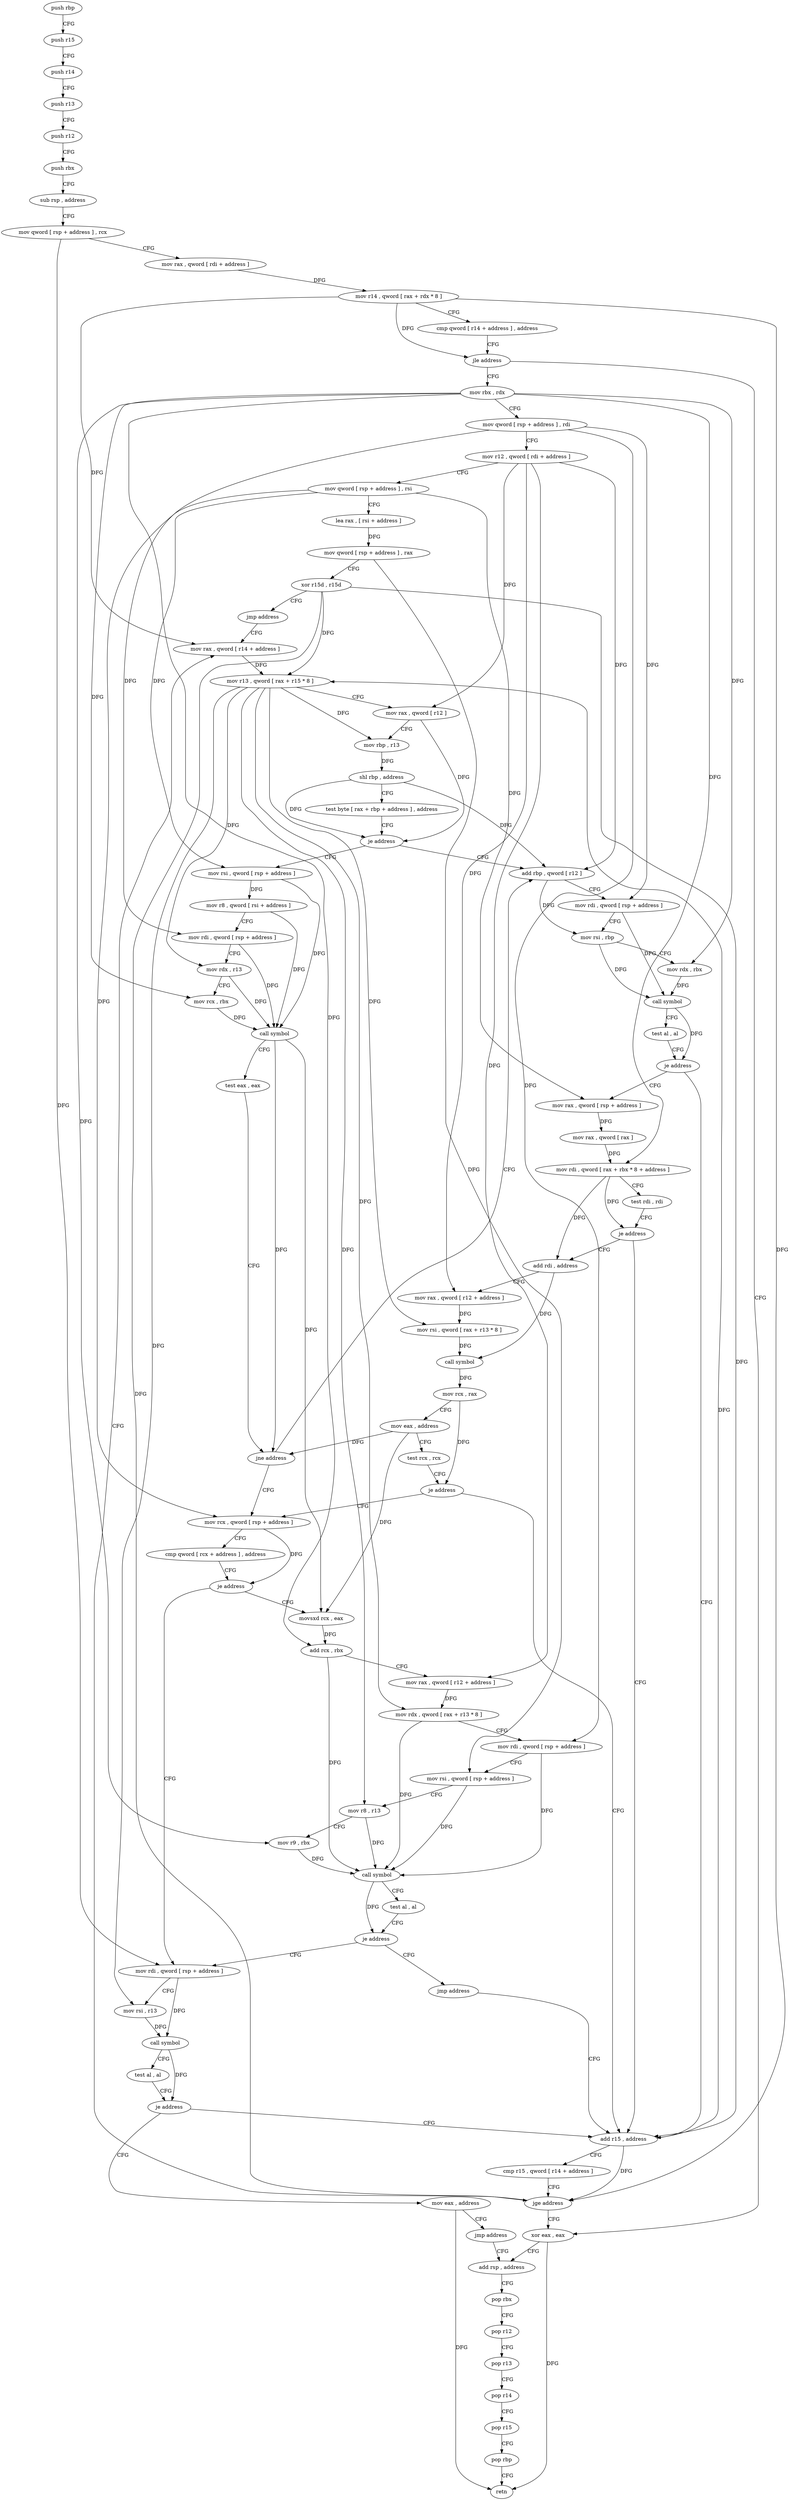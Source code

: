 digraph "func" {
"4260240" [label = "push rbp" ]
"4260241" [label = "push r15" ]
"4260243" [label = "push r14" ]
"4260245" [label = "push r13" ]
"4260247" [label = "push r12" ]
"4260249" [label = "push rbx" ]
"4260250" [label = "sub rsp , address" ]
"4260254" [label = "mov qword [ rsp + address ] , rcx" ]
"4260259" [label = "mov rax , qword [ rdi + address ]" ]
"4260266" [label = "mov r14 , qword [ rax + rdx * 8 ]" ]
"4260270" [label = "cmp qword [ r14 + address ] , address" ]
"4260275" [label = "jle address" ]
"4260552" [label = "xor eax , eax" ]
"4260281" [label = "mov rbx , rdx" ]
"4260554" [label = "add rsp , address" ]
"4260284" [label = "mov qword [ rsp + address ] , rdi" ]
"4260289" [label = "mov r12 , qword [ rdi + address ]" ]
"4260296" [label = "mov qword [ rsp + address ] , rsi" ]
"4260301" [label = "lea rax , [ rsi + address ]" ]
"4260305" [label = "mov qword [ rsp + address ] , rax" ]
"4260310" [label = "xor r15d , r15d" ]
"4260313" [label = "jmp address" ]
"4260355" [label = "mov rax , qword [ r14 + address ]" ]
"4260359" [label = "mov r13 , qword [ rax + r15 * 8 ]" ]
"4260363" [label = "mov rax , qword [ r12 ]" ]
"4260367" [label = "mov rbp , r13" ]
"4260370" [label = "shl rbp , address" ]
"4260374" [label = "test byte [ rax + rbp + address ] , address" ]
"4260379" [label = "je address" ]
"4260410" [label = "add rbp , qword [ r12 ]" ]
"4260381" [label = "mov rsi , qword [ rsp + address ]" ]
"4260414" [label = "mov rdi , qword [ rsp + address ]" ]
"4260419" [label = "mov rsi , rbp" ]
"4260422" [label = "mov rdx , rbx" ]
"4260425" [label = "call symbol" ]
"4260430" [label = "test al , al" ]
"4260432" [label = "je address" ]
"4260341" [label = "add r15 , address" ]
"4260434" [label = "mov rax , qword [ rsp + address ]" ]
"4260386" [label = "mov r8 , qword [ rsi + address ]" ]
"4260390" [label = "mov rdi , qword [ rsp + address ]" ]
"4260395" [label = "mov rdx , r13" ]
"4260398" [label = "mov rcx , rbx" ]
"4260401" [label = "call symbol" ]
"4260406" [label = "test eax , eax" ]
"4260408" [label = "jne address" ]
"4260487" [label = "mov rcx , qword [ rsp + address ]" ]
"4260345" [label = "cmp r15 , qword [ r14 + address ]" ]
"4260349" [label = "jge address" ]
"4260439" [label = "mov rax , qword [ rax ]" ]
"4260442" [label = "mov rdi , qword [ rax + rbx * 8 + address ]" ]
"4260447" [label = "test rdi , rdi" ]
"4260450" [label = "je address" ]
"4260452" [label = "add rdi , address" ]
"4260492" [label = "cmp qword [ rcx + address ] , address" ]
"4260497" [label = "je address" ]
"4260320" [label = "mov rdi , qword [ rsp + address ]" ]
"4260503" [label = "movsxd rcx , eax" ]
"4260456" [label = "mov rax , qword [ r12 + address ]" ]
"4260461" [label = "mov rsi , qword [ rax + r13 * 8 ]" ]
"4260465" [label = "call symbol" ]
"4260470" [label = "mov rcx , rax" ]
"4260473" [label = "mov eax , address" ]
"4260478" [label = "test rcx , rcx" ]
"4260481" [label = "je address" ]
"4260325" [label = "mov rsi , r13" ]
"4260328" [label = "call symbol" ]
"4260333" [label = "test al , al" ]
"4260335" [label = "je address" ]
"4260569" [label = "mov eax , address" ]
"4260506" [label = "add rcx , rbx" ]
"4260509" [label = "mov rax , qword [ r12 + address ]" ]
"4260514" [label = "mov rdx , qword [ rax + r13 * 8 ]" ]
"4260518" [label = "mov rdi , qword [ rsp + address ]" ]
"4260523" [label = "mov rsi , qword [ rsp + address ]" ]
"4260528" [label = "mov r8 , r13" ]
"4260531" [label = "mov r9 , rbx" ]
"4260534" [label = "call symbol" ]
"4260539" [label = "test al , al" ]
"4260541" [label = "je address" ]
"4260547" [label = "jmp address" ]
"4260574" [label = "jmp address" ]
"4260558" [label = "pop rbx" ]
"4260559" [label = "pop r12" ]
"4260561" [label = "pop r13" ]
"4260563" [label = "pop r14" ]
"4260565" [label = "pop r15" ]
"4260567" [label = "pop rbp" ]
"4260568" [label = "retn" ]
"4260240" -> "4260241" [ label = "CFG" ]
"4260241" -> "4260243" [ label = "CFG" ]
"4260243" -> "4260245" [ label = "CFG" ]
"4260245" -> "4260247" [ label = "CFG" ]
"4260247" -> "4260249" [ label = "CFG" ]
"4260249" -> "4260250" [ label = "CFG" ]
"4260250" -> "4260254" [ label = "CFG" ]
"4260254" -> "4260259" [ label = "CFG" ]
"4260254" -> "4260320" [ label = "DFG" ]
"4260259" -> "4260266" [ label = "DFG" ]
"4260266" -> "4260270" [ label = "CFG" ]
"4260266" -> "4260275" [ label = "DFG" ]
"4260266" -> "4260355" [ label = "DFG" ]
"4260266" -> "4260349" [ label = "DFG" ]
"4260270" -> "4260275" [ label = "CFG" ]
"4260275" -> "4260552" [ label = "CFG" ]
"4260275" -> "4260281" [ label = "CFG" ]
"4260552" -> "4260554" [ label = "CFG" ]
"4260552" -> "4260568" [ label = "DFG" ]
"4260281" -> "4260284" [ label = "CFG" ]
"4260281" -> "4260422" [ label = "DFG" ]
"4260281" -> "4260398" [ label = "DFG" ]
"4260281" -> "4260442" [ label = "DFG" ]
"4260281" -> "4260506" [ label = "DFG" ]
"4260281" -> "4260531" [ label = "DFG" ]
"4260554" -> "4260558" [ label = "CFG" ]
"4260284" -> "4260289" [ label = "CFG" ]
"4260284" -> "4260414" [ label = "DFG" ]
"4260284" -> "4260390" [ label = "DFG" ]
"4260284" -> "4260518" [ label = "DFG" ]
"4260289" -> "4260296" [ label = "CFG" ]
"4260289" -> "4260363" [ label = "DFG" ]
"4260289" -> "4260410" [ label = "DFG" ]
"4260289" -> "4260456" [ label = "DFG" ]
"4260289" -> "4260509" [ label = "DFG" ]
"4260296" -> "4260301" [ label = "CFG" ]
"4260296" -> "4260381" [ label = "DFG" ]
"4260296" -> "4260434" [ label = "DFG" ]
"4260296" -> "4260487" [ label = "DFG" ]
"4260301" -> "4260305" [ label = "DFG" ]
"4260305" -> "4260310" [ label = "CFG" ]
"4260305" -> "4260523" [ label = "DFG" ]
"4260310" -> "4260313" [ label = "CFG" ]
"4260310" -> "4260359" [ label = "DFG" ]
"4260310" -> "4260341" [ label = "DFG" ]
"4260310" -> "4260349" [ label = "DFG" ]
"4260313" -> "4260355" [ label = "CFG" ]
"4260355" -> "4260359" [ label = "DFG" ]
"4260359" -> "4260363" [ label = "CFG" ]
"4260359" -> "4260367" [ label = "DFG" ]
"4260359" -> "4260395" [ label = "DFG" ]
"4260359" -> "4260461" [ label = "DFG" ]
"4260359" -> "4260325" [ label = "DFG" ]
"4260359" -> "4260514" [ label = "DFG" ]
"4260359" -> "4260528" [ label = "DFG" ]
"4260363" -> "4260367" [ label = "CFG" ]
"4260363" -> "4260379" [ label = "DFG" ]
"4260367" -> "4260370" [ label = "DFG" ]
"4260370" -> "4260374" [ label = "CFG" ]
"4260370" -> "4260379" [ label = "DFG" ]
"4260370" -> "4260410" [ label = "DFG" ]
"4260374" -> "4260379" [ label = "CFG" ]
"4260379" -> "4260410" [ label = "CFG" ]
"4260379" -> "4260381" [ label = "CFG" ]
"4260410" -> "4260414" [ label = "CFG" ]
"4260410" -> "4260419" [ label = "DFG" ]
"4260381" -> "4260386" [ label = "DFG" ]
"4260381" -> "4260401" [ label = "DFG" ]
"4260414" -> "4260419" [ label = "CFG" ]
"4260414" -> "4260425" [ label = "DFG" ]
"4260419" -> "4260422" [ label = "CFG" ]
"4260419" -> "4260425" [ label = "DFG" ]
"4260422" -> "4260425" [ label = "DFG" ]
"4260425" -> "4260430" [ label = "CFG" ]
"4260425" -> "4260432" [ label = "DFG" ]
"4260430" -> "4260432" [ label = "CFG" ]
"4260432" -> "4260341" [ label = "CFG" ]
"4260432" -> "4260434" [ label = "CFG" ]
"4260341" -> "4260345" [ label = "CFG" ]
"4260341" -> "4260359" [ label = "DFG" ]
"4260341" -> "4260349" [ label = "DFG" ]
"4260434" -> "4260439" [ label = "DFG" ]
"4260386" -> "4260390" [ label = "CFG" ]
"4260386" -> "4260401" [ label = "DFG" ]
"4260390" -> "4260395" [ label = "CFG" ]
"4260390" -> "4260401" [ label = "DFG" ]
"4260395" -> "4260398" [ label = "CFG" ]
"4260395" -> "4260401" [ label = "DFG" ]
"4260398" -> "4260401" [ label = "DFG" ]
"4260401" -> "4260406" [ label = "CFG" ]
"4260401" -> "4260408" [ label = "DFG" ]
"4260401" -> "4260503" [ label = "DFG" ]
"4260406" -> "4260408" [ label = "CFG" ]
"4260408" -> "4260487" [ label = "CFG" ]
"4260408" -> "4260410" [ label = "CFG" ]
"4260487" -> "4260492" [ label = "CFG" ]
"4260487" -> "4260497" [ label = "DFG" ]
"4260345" -> "4260349" [ label = "CFG" ]
"4260349" -> "4260552" [ label = "CFG" ]
"4260349" -> "4260355" [ label = "CFG" ]
"4260439" -> "4260442" [ label = "DFG" ]
"4260442" -> "4260447" [ label = "CFG" ]
"4260442" -> "4260450" [ label = "DFG" ]
"4260442" -> "4260452" [ label = "DFG" ]
"4260447" -> "4260450" [ label = "CFG" ]
"4260450" -> "4260341" [ label = "CFG" ]
"4260450" -> "4260452" [ label = "CFG" ]
"4260452" -> "4260456" [ label = "CFG" ]
"4260452" -> "4260465" [ label = "DFG" ]
"4260492" -> "4260497" [ label = "CFG" ]
"4260497" -> "4260320" [ label = "CFG" ]
"4260497" -> "4260503" [ label = "CFG" ]
"4260320" -> "4260325" [ label = "CFG" ]
"4260320" -> "4260328" [ label = "DFG" ]
"4260503" -> "4260506" [ label = "DFG" ]
"4260456" -> "4260461" [ label = "DFG" ]
"4260461" -> "4260465" [ label = "DFG" ]
"4260465" -> "4260470" [ label = "DFG" ]
"4260470" -> "4260473" [ label = "CFG" ]
"4260470" -> "4260481" [ label = "DFG" ]
"4260473" -> "4260478" [ label = "CFG" ]
"4260473" -> "4260408" [ label = "DFG" ]
"4260473" -> "4260503" [ label = "DFG" ]
"4260478" -> "4260481" [ label = "CFG" ]
"4260481" -> "4260341" [ label = "CFG" ]
"4260481" -> "4260487" [ label = "CFG" ]
"4260325" -> "4260328" [ label = "DFG" ]
"4260328" -> "4260333" [ label = "CFG" ]
"4260328" -> "4260335" [ label = "DFG" ]
"4260333" -> "4260335" [ label = "CFG" ]
"4260335" -> "4260569" [ label = "CFG" ]
"4260335" -> "4260341" [ label = "CFG" ]
"4260569" -> "4260574" [ label = "CFG" ]
"4260569" -> "4260568" [ label = "DFG" ]
"4260506" -> "4260509" [ label = "CFG" ]
"4260506" -> "4260534" [ label = "DFG" ]
"4260509" -> "4260514" [ label = "DFG" ]
"4260514" -> "4260518" [ label = "CFG" ]
"4260514" -> "4260534" [ label = "DFG" ]
"4260518" -> "4260523" [ label = "CFG" ]
"4260518" -> "4260534" [ label = "DFG" ]
"4260523" -> "4260528" [ label = "CFG" ]
"4260523" -> "4260534" [ label = "DFG" ]
"4260528" -> "4260531" [ label = "CFG" ]
"4260528" -> "4260534" [ label = "DFG" ]
"4260531" -> "4260534" [ label = "DFG" ]
"4260534" -> "4260539" [ label = "CFG" ]
"4260534" -> "4260541" [ label = "DFG" ]
"4260539" -> "4260541" [ label = "CFG" ]
"4260541" -> "4260320" [ label = "CFG" ]
"4260541" -> "4260547" [ label = "CFG" ]
"4260547" -> "4260341" [ label = "CFG" ]
"4260574" -> "4260554" [ label = "CFG" ]
"4260558" -> "4260559" [ label = "CFG" ]
"4260559" -> "4260561" [ label = "CFG" ]
"4260561" -> "4260563" [ label = "CFG" ]
"4260563" -> "4260565" [ label = "CFG" ]
"4260565" -> "4260567" [ label = "CFG" ]
"4260567" -> "4260568" [ label = "CFG" ]
}
